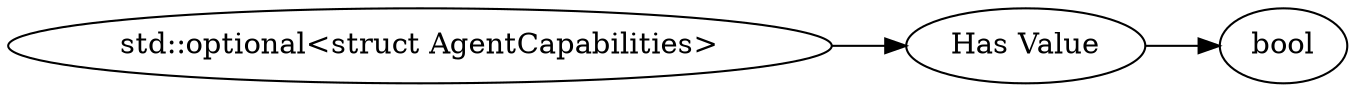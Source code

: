 digraph "std::optional<struct AgentCapabilities>" {
rankdir = LR
16
16 -> 17
17 -> 18

16 [label="std::optional<struct AgentCapabilities>",comment="name: \"std::optional<struct AgentCapabilities>\", typeName: \"\", id: 16, branchId: 0, recurseId: -1, attributes: 0, notes: \"\""];
17 [label="Has Value",comment="name: \"Has Value\", typeName: \"\", id: 17, branchId: 0, recurseId: -1, attributes: 0, notes: \"If true, follow with appropriate data type, otherwise nothing\""];
18 [label="bool",comment="name: \"bool\", typeName: \"\", id: 18, branchId: 0, recurseId: -1, attributes: 512, notes: \"\""];
{ rank = max;18}

}
